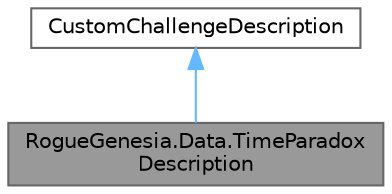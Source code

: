 digraph "RogueGenesia.Data.TimeParadoxDescription"
{
 // LATEX_PDF_SIZE
  bgcolor="transparent";
  edge [fontname=Helvetica,fontsize=10,labelfontname=Helvetica,labelfontsize=10];
  node [fontname=Helvetica,fontsize=10,shape=box,height=0.2,width=0.4];
  Node1 [label="RogueGenesia.Data.TimeParadox\lDescription",height=0.2,width=0.4,color="gray40", fillcolor="grey60", style="filled", fontcolor="black",tooltip=" "];
  Node2 -> Node1 [dir="back",color="steelblue1",style="solid"];
  Node2 [label="CustomChallengeDescription",height=0.2,width=0.4,color="gray40", fillcolor="white", style="filled",URL="$class_rogue_genesia_1_1_data_1_1_custom_challenge_description.html",tooltip=" "];
}
